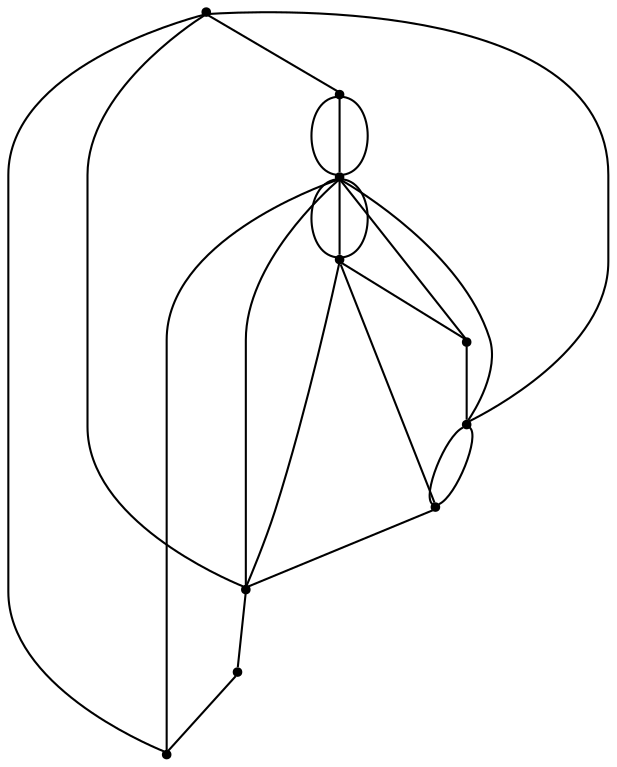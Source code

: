 graph {
  node [shape=point,comment="{\"directed\":false,\"doi\":\"10.1007/978-3-030-35802-0_28\",\"figure\":\"2\"}"]

  v0 [pos="605.75922768307,383.3317764379578"]
  v1 [pos="665.7719096827761,383.3317764379578"]
  v2 [pos="485.7400953485923,383.3317764379578"]
  v3 [pos="725.782302499445,383.3317764379578"]
  v4 [pos="425.73447961180295,383.33255538652793"]
  v5 [pos="545.7496297216223,383.3317764379578"]
  v6 [pos="845.7993046219299,383.3317764379578"]
  v7 [pos="365.72409474368624,383.3317764379578"]
  v8 [pos="305.711182235966,383.332555386528"]
  v9 [pos="785.7897702488998,383.332555386528"]

  v0 -- v1 [id="-1",pos="605.75922768307,383.3317764379578 605.7631701649673,338.3259244052928 665.7727045379974,338.3259244052928 665.7719096827761,383.3317764379578"]
  v2 -- v1 [id="-2",pos="485.7400953485923,383.3317764379578 485.7440378304896,473.345785555179 665.7727045379974,473.345785555179 665.7719096827761,383.3317764379578"]
  v8 -- v7 [id="-4",pos="305.711182235966,383.332555386528 365.72409474368624,383.3317764379578 365.72409474368624,383.3317764379578 365.72409474368624,383.3317764379578"]
  v7 -- v4 [id="-5",pos="365.72409474368624,383.3317764379578 425.73447961180295,383.33255538652793 425.73447961180295,383.33255538652793 425.73447961180295,383.33255538652793"]
  v4 -- v2 [id="-6",pos="425.73447961180295,383.33255538652793 485.7400953485923,383.3317764379578 485.7400953485923,383.3317764379578 485.7400953485923,383.3317764379578"]
  v2 -- v5 [id="-7",pos="485.7400953485923,383.3317764379578 545.7496297216223,383.3317764379578 545.7496297216223,383.3317764379578 545.7496297216223,383.3317764379578"]
  v5 -- v0 [id="-8",pos="545.7496297216223,383.3317764379578 605.75922768307,383.3317764379578 605.75922768307,383.3317764379578 605.75922768307,383.3317764379578"]
  v0 -- v1 [id="-9",pos="605.75922768307,383.3317764379578 665.7719096827761,383.3317764379578 665.7719096827761,383.3317764379578 665.7719096827761,383.3317764379578"]
  v1 -- v3 [id="-10",pos="665.7719096827761,383.3317764379578 725.782302499445,383.3317764379578 725.782302499445,383.3317764379578 725.782302499445,383.3317764379578"]
  v3 -- v9 [id="-11",pos="725.782302499445,383.3317764379578 785.7897702488998,383.332555386528 785.7897702488998,383.332555386528 785.7897702488998,383.332555386528"]
  v9 -- v6 [id="-12",pos="785.7897702488998,383.332555386528 845.7993046219299,383.3317764379578 845.7993046219299,383.3317764379578 845.7993046219299,383.3317764379578"]
  v2 -- v3 [id="-14",pos="485.7400953485923,383.3317764379578 485.7440378304896,503.3502009103659 725.782302499445,503.3502009103659 725.782302499445,383.3317764379578"]
  v4 -- v0 [id="-15",pos="425.73447961180295,383.33255538652793 425.73030662189154,308.3215249470155 605.7631701649673,308.3215249470155 605.75922768307,383.3317764379578"]
  v4 -- v2 [id="-16",pos="425.73447961180295,383.33255538652793 425.73030662189154,413.33701843244364 485.7398727891304,413.33701843244364 485.7400953485923,383.3317764379578"]
  v4 -- v5 [id="-17",pos="425.73447961180295,383.33255538652793 425.73030662189154,323.32362929469656 545.7536357919373,323.32362929469656 545.7496297216223,383.3317764379578"]
  v4 -- v2 [id="-18",pos="425.73447961180295,383.33255538652793 425.73030662189154,353.3280923406123 485.7398727891304,353.3280923406123 485.7400953485923,383.3317764379578"]
  v4 -- v3 [id="-19",pos="425.73447961180295,383.33255538652793 425.73030662189154,533.3546162655529 725.778105663877,533.3546162655529 725.782302499445,383.3317764379578"]
  v4 -- v6 [id="-20",pos="425.73447961180295,383.33255538652793 425.73030662189154,563.3590793114686 845.8014348339227,563.3590793114686 845.7993046219299,383.3317764379578"]
  v7 -- v4 [id="-21",pos="365.72409474368624,383.3317764379578 365.7207722488615,353.3280923406123 425.73030662189154,353.3280923406123 425.73447961180295,383.33255538652793"]
  v7 -- v4 [id="-22",pos="365.72409474368624,383.3317764379578 365.7207722488615,413.33701843244364 425.73030662189154,413.33701843244364 425.73447961180295,383.33255538652793"]
  v8 -- v0 [id="-23",pos="305.711182235966,383.332555386528 305.7153711229819,278.3171254887382 605.7631701649673,278.3171254887382 605.75922768307,383.3317764379578"]
  v8 -- v6 [id="-24",pos="305.711182235966,383.332555386528 305.7153711229819,593.3634469759266 845.8014348339227,593.3634469759266 845.7993046219299,383.3317764379578"]
  v8 -- v3 [id="-25",pos="305.711182235966,383.332555386528 305.7153711229819,248.31269423664173 725.778105663877,248.31269423664173 725.782302499445,383.3317764379578"]
}